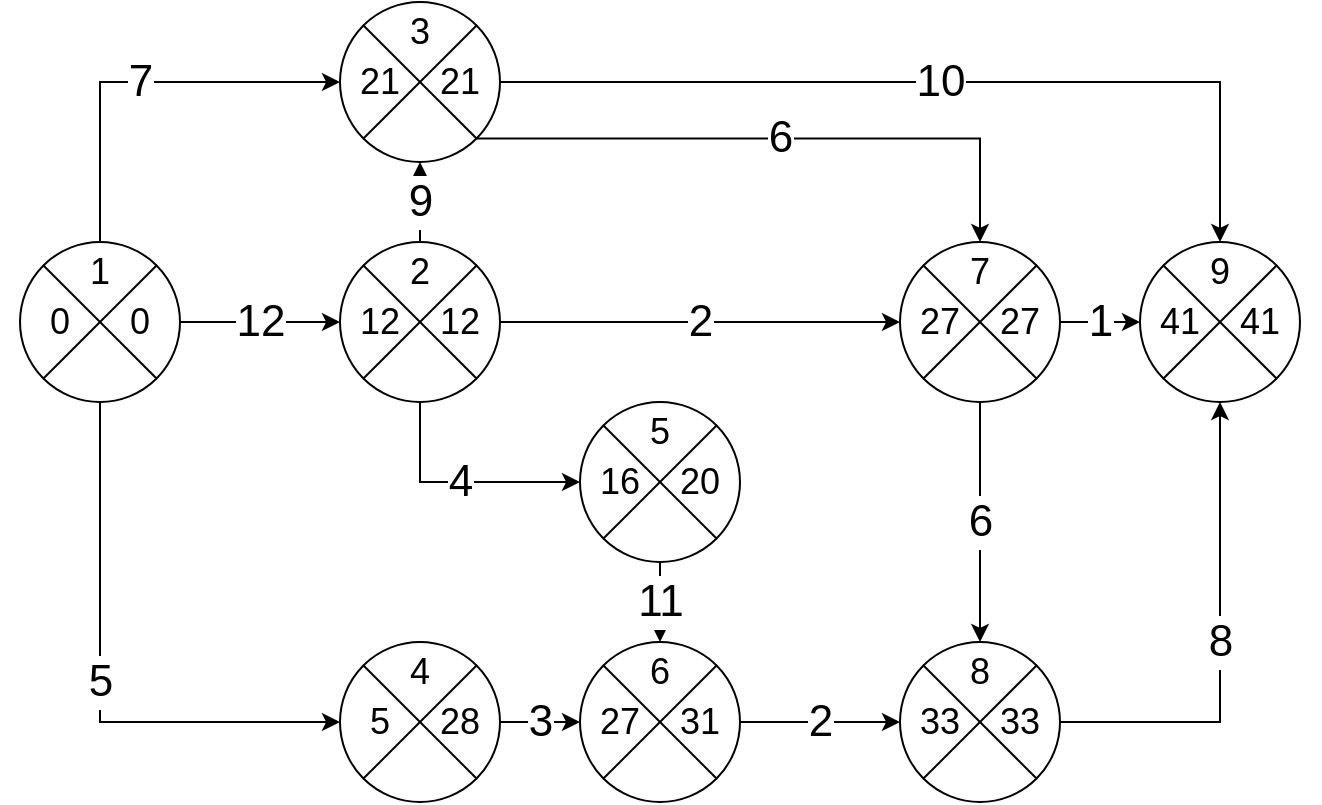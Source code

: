 <mxfile version="20.3.0" type="device"><diagram id="_rfOSDaZ_RhtG8s9SPh9" name="Page-1"><mxGraphModel dx="1770" dy="528" grid="1" gridSize="10" guides="1" tooltips="1" connect="1" arrows="1" fold="1" page="1" pageScale="1" pageWidth="850" pageHeight="1100" math="0" shadow="0"><root><mxCell id="0"/><mxCell id="1" parent="0"/><mxCell id="gHnJ42jyY0iKQTlcy2gY-12" value="7" style="rounded=0;orthogonalLoop=1;jettySize=auto;html=1;entryX=0;entryY=0.5;entryDx=0;entryDy=0;exitX=0.5;exitY=0;exitDx=0;exitDy=0;edgeStyle=orthogonalEdgeStyle;fontSize=22;" parent="1" source="gHnJ42jyY0iKQTlcy2gY-3" target="gHnJ42jyY0iKQTlcy2gY-8" edge="1"><mxGeometry relative="1" as="geometry"><mxPoint x="90" y="270" as="sourcePoint"/></mxGeometry></mxCell><mxCell id="gHnJ42jyY0iKQTlcy2gY-13" value="12" style="rounded=0;orthogonalLoop=1;jettySize=auto;html=1;exitX=1;exitY=0.5;exitDx=0;exitDy=0;entryX=0;entryY=0.5;entryDx=0;entryDy=0;fontSize=22;" parent="1" source="gHnJ42jyY0iKQTlcy2gY-3" target="gHnJ42jyY0iKQTlcy2gY-4" edge="1"><mxGeometry relative="1" as="geometry"><mxPoint x="130" y="280" as="targetPoint"/></mxGeometry></mxCell><mxCell id="gHnJ42jyY0iKQTlcy2gY-14" value="5" style="edgeStyle=orthogonalEdgeStyle;rounded=0;orthogonalLoop=1;jettySize=auto;html=1;exitX=0.5;exitY=1;exitDx=0;exitDy=0;entryX=0;entryY=0.5;entryDx=0;entryDy=0;fontSize=22;" parent="1" source="gHnJ42jyY0iKQTlcy2gY-3" target="gHnJ42jyY0iKQTlcy2gY-9" edge="1"><mxGeometry relative="1" as="geometry"/></mxCell><mxCell id="gHnJ42jyY0iKQTlcy2gY-3" value="" style="shape=sumEllipse;perimeter=ellipsePerimeter;whiteSpace=wrap;html=1;backgroundOutline=1;" parent="1" vertex="1"><mxGeometry y="320" width="80" height="80" as="geometry"/></mxCell><mxCell id="gHnJ42jyY0iKQTlcy2gY-15" value="9" style="edgeStyle=none;rounded=0;orthogonalLoop=1;jettySize=auto;html=1;exitX=0.5;exitY=0;exitDx=0;exitDy=0;entryX=0.5;entryY=1;entryDx=0;entryDy=0;fontSize=22;" parent="1" source="gHnJ42jyY0iKQTlcy2gY-4" target="gHnJ42jyY0iKQTlcy2gY-8" edge="1"><mxGeometry relative="1" as="geometry"/></mxCell><mxCell id="gHnJ42jyY0iKQTlcy2gY-16" value="4" style="edgeStyle=orthogonalEdgeStyle;rounded=0;orthogonalLoop=1;jettySize=auto;html=1;exitX=0.5;exitY=1;exitDx=0;exitDy=0;entryX=0;entryY=0.5;entryDx=0;entryDy=0;fontSize=22;" parent="1" source="gHnJ42jyY0iKQTlcy2gY-4" target="gHnJ42jyY0iKQTlcy2gY-5" edge="1"><mxGeometry relative="1" as="geometry"><Array as="points"><mxPoint x="200" y="440"/></Array></mxGeometry></mxCell><mxCell id="gHnJ42jyY0iKQTlcy2gY-23" value="2" style="edgeStyle=orthogonalEdgeStyle;rounded=0;orthogonalLoop=1;jettySize=auto;html=1;exitX=1;exitY=0.5;exitDx=0;exitDy=0;entryX=0;entryY=0.5;entryDx=0;entryDy=0;fontSize=22;" parent="1" source="gHnJ42jyY0iKQTlcy2gY-4" target="gHnJ42jyY0iKQTlcy2gY-10" edge="1"><mxGeometry relative="1" as="geometry"><Array as="points"><mxPoint x="270" y="360"/><mxPoint x="270" y="360"/></Array></mxGeometry></mxCell><mxCell id="gHnJ42jyY0iKQTlcy2gY-4" value="" style="shape=sumEllipse;perimeter=ellipsePerimeter;whiteSpace=wrap;html=1;backgroundOutline=1;" parent="1" vertex="1"><mxGeometry x="160" y="320" width="80" height="80" as="geometry"/></mxCell><mxCell id="gHnJ42jyY0iKQTlcy2gY-21" value="11" style="edgeStyle=none;rounded=0;orthogonalLoop=1;jettySize=auto;html=1;exitX=0.5;exitY=1;exitDx=0;exitDy=0;entryX=0.5;entryY=0;entryDx=0;entryDy=0;fontSize=22;" parent="1" source="gHnJ42jyY0iKQTlcy2gY-5" target="gHnJ42jyY0iKQTlcy2gY-6" edge="1"><mxGeometry relative="1" as="geometry"/></mxCell><mxCell id="gHnJ42jyY0iKQTlcy2gY-5" value="" style="shape=sumEllipse;perimeter=ellipsePerimeter;whiteSpace=wrap;html=1;backgroundOutline=1;" parent="1" vertex="1"><mxGeometry x="280" y="400" width="80" height="80" as="geometry"/></mxCell><mxCell id="gHnJ42jyY0iKQTlcy2gY-25" value="2" style="edgeStyle=none;rounded=0;orthogonalLoop=1;jettySize=auto;html=1;exitX=1;exitY=0.5;exitDx=0;exitDy=0;entryX=0;entryY=0.5;entryDx=0;entryDy=0;fontSize=22;" parent="1" source="gHnJ42jyY0iKQTlcy2gY-6" target="gHnJ42jyY0iKQTlcy2gY-7" edge="1"><mxGeometry relative="1" as="geometry"/></mxCell><mxCell id="gHnJ42jyY0iKQTlcy2gY-6" value="" style="shape=sumEllipse;perimeter=ellipsePerimeter;whiteSpace=wrap;html=1;backgroundOutline=1;" parent="1" vertex="1"><mxGeometry x="280" y="520" width="80" height="80" as="geometry"/></mxCell><mxCell id="gHnJ42jyY0iKQTlcy2gY-28" value="8" style="edgeStyle=orthogonalEdgeStyle;rounded=0;orthogonalLoop=1;jettySize=auto;html=1;entryX=0.5;entryY=1;entryDx=0;entryDy=0;fontSize=22;startArrow=none;exitX=1;exitY=0.5;exitDx=0;exitDy=0;" parent="1" source="gHnJ42jyY0iKQTlcy2gY-7" target="gHnJ42jyY0iKQTlcy2gY-11" edge="1"><mxGeometry relative="1" as="geometry"><Array as="points"/></mxGeometry></mxCell><mxCell id="gHnJ42jyY0iKQTlcy2gY-7" value="" style="shape=sumEllipse;perimeter=ellipsePerimeter;whiteSpace=wrap;html=1;backgroundOutline=1;" parent="1" vertex="1"><mxGeometry x="440" y="520" width="80" height="80" as="geometry"/></mxCell><mxCell id="gHnJ42jyY0iKQTlcy2gY-17" value="6" style="edgeStyle=orthogonalEdgeStyle;rounded=0;orthogonalLoop=1;jettySize=auto;html=1;exitX=1;exitY=1;exitDx=0;exitDy=0;entryX=0.5;entryY=0;entryDx=0;entryDy=0;fontSize=22;" parent="1" source="gHnJ42jyY0iKQTlcy2gY-8" target="gHnJ42jyY0iKQTlcy2gY-10" edge="1"><mxGeometry relative="1" as="geometry"><Array as="points"><mxPoint x="480" y="268"/></Array></mxGeometry></mxCell><mxCell id="gHnJ42jyY0iKQTlcy2gY-19" value="10" style="edgeStyle=orthogonalEdgeStyle;rounded=0;orthogonalLoop=1;jettySize=auto;html=1;exitX=1;exitY=0.5;exitDx=0;exitDy=0;entryX=0.5;entryY=0;entryDx=0;entryDy=0;fontSize=22;" parent="1" source="gHnJ42jyY0iKQTlcy2gY-8" target="gHnJ42jyY0iKQTlcy2gY-11" edge="1"><mxGeometry relative="1" as="geometry"/></mxCell><mxCell id="gHnJ42jyY0iKQTlcy2gY-8" value="" style="shape=sumEllipse;perimeter=ellipsePerimeter;whiteSpace=wrap;html=1;backgroundOutline=1;" parent="1" vertex="1"><mxGeometry x="160" y="200" width="80" height="80" as="geometry"/></mxCell><mxCell id="gHnJ42jyY0iKQTlcy2gY-20" value="3" style="edgeStyle=orthogonalEdgeStyle;rounded=0;orthogonalLoop=1;jettySize=auto;html=1;exitX=1;exitY=0.5;exitDx=0;exitDy=0;entryX=0;entryY=0.5;entryDx=0;entryDy=0;fontSize=22;" parent="1" source="gHnJ42jyY0iKQTlcy2gY-9" target="gHnJ42jyY0iKQTlcy2gY-6" edge="1"><mxGeometry relative="1" as="geometry"/></mxCell><mxCell id="gHnJ42jyY0iKQTlcy2gY-9" value="" style="shape=sumEllipse;perimeter=ellipsePerimeter;whiteSpace=wrap;html=1;backgroundOutline=1;" parent="1" vertex="1"><mxGeometry x="160" y="520" width="80" height="80" as="geometry"/></mxCell><mxCell id="gHnJ42jyY0iKQTlcy2gY-26" value="6" style="edgeStyle=orthogonalEdgeStyle;rounded=0;orthogonalLoop=1;jettySize=auto;html=1;exitX=0.5;exitY=1;exitDx=0;exitDy=0;entryX=0.5;entryY=0;entryDx=0;entryDy=0;fontSize=22;" parent="1" source="gHnJ42jyY0iKQTlcy2gY-10" target="gHnJ42jyY0iKQTlcy2gY-7" edge="1"><mxGeometry relative="1" as="geometry"><Array as="points"/></mxGeometry></mxCell><mxCell id="gHnJ42jyY0iKQTlcy2gY-27" value="1" style="edgeStyle=none;rounded=0;orthogonalLoop=1;jettySize=auto;html=1;exitX=1;exitY=0.5;exitDx=0;exitDy=0;entryX=0;entryY=0.5;entryDx=0;entryDy=0;fontSize=22;" parent="1" source="gHnJ42jyY0iKQTlcy2gY-10" target="gHnJ42jyY0iKQTlcy2gY-11" edge="1"><mxGeometry relative="1" as="geometry"/></mxCell><mxCell id="gHnJ42jyY0iKQTlcy2gY-10" value="" style="shape=sumEllipse;perimeter=ellipsePerimeter;whiteSpace=wrap;html=1;backgroundOutline=1;" parent="1" vertex="1"><mxGeometry x="440" y="320" width="80" height="80" as="geometry"/></mxCell><mxCell id="gHnJ42jyY0iKQTlcy2gY-11" value="" style="shape=sumEllipse;perimeter=ellipsePerimeter;whiteSpace=wrap;html=1;backgroundOutline=1;" parent="1" vertex="1"><mxGeometry x="560" y="320" width="80" height="80" as="geometry"/></mxCell><mxCell id="ZklzuKJZDW8RKCO_YQ__-1" value="1" style="text;html=1;strokeColor=none;fillColor=none;align=center;verticalAlign=middle;whiteSpace=wrap;rounded=0;fontSize=18;" vertex="1" parent="1"><mxGeometry x="10" y="320" width="60" height="30" as="geometry"/></mxCell><mxCell id="ZklzuKJZDW8RKCO_YQ__-3" value="0" style="text;html=1;strokeColor=none;fillColor=none;align=center;verticalAlign=middle;whiteSpace=wrap;rounded=0;fontSize=18;" vertex="1" parent="1"><mxGeometry x="-10" y="345" width="60" height="30" as="geometry"/></mxCell><mxCell id="ZklzuKJZDW8RKCO_YQ__-4" value="0" style="text;html=1;strokeColor=none;fillColor=none;align=center;verticalAlign=middle;whiteSpace=wrap;rounded=0;fontSize=18;" vertex="1" parent="1"><mxGeometry x="30" y="345" width="60" height="30" as="geometry"/></mxCell><mxCell id="ZklzuKJZDW8RKCO_YQ__-5" value="2" style="text;html=1;strokeColor=none;fillColor=none;align=center;verticalAlign=middle;whiteSpace=wrap;rounded=0;fontSize=18;" vertex="1" parent="1"><mxGeometry x="170" y="320" width="60" height="30" as="geometry"/></mxCell><mxCell id="ZklzuKJZDW8RKCO_YQ__-7" value="12" style="text;html=1;strokeColor=none;fillColor=none;align=center;verticalAlign=middle;whiteSpace=wrap;rounded=0;fontSize=18;" vertex="1" parent="1"><mxGeometry x="150" y="345" width="60" height="30" as="geometry"/></mxCell><mxCell id="ZklzuKJZDW8RKCO_YQ__-8" value="12" style="text;html=1;strokeColor=none;fillColor=none;align=center;verticalAlign=middle;whiteSpace=wrap;rounded=0;fontSize=18;" vertex="1" parent="1"><mxGeometry x="190" y="345" width="60" height="30" as="geometry"/></mxCell><mxCell id="ZklzuKJZDW8RKCO_YQ__-9" value="3" style="text;html=1;strokeColor=none;fillColor=none;align=center;verticalAlign=middle;whiteSpace=wrap;rounded=0;fontSize=18;" vertex="1" parent="1"><mxGeometry x="170" y="200" width="60" height="30" as="geometry"/></mxCell><mxCell id="ZklzuKJZDW8RKCO_YQ__-11" value="21" style="text;html=1;strokeColor=none;fillColor=none;align=center;verticalAlign=middle;whiteSpace=wrap;rounded=0;fontSize=18;" vertex="1" parent="1"><mxGeometry x="150" y="225" width="60" height="30" as="geometry"/></mxCell><mxCell id="ZklzuKJZDW8RKCO_YQ__-12" value="21" style="text;html=1;strokeColor=none;fillColor=none;align=center;verticalAlign=middle;whiteSpace=wrap;rounded=0;fontSize=18;" vertex="1" parent="1"><mxGeometry x="190" y="225" width="60" height="30" as="geometry"/></mxCell><mxCell id="ZklzuKJZDW8RKCO_YQ__-13" value="4" style="text;html=1;strokeColor=none;fillColor=none;align=center;verticalAlign=middle;whiteSpace=wrap;rounded=0;fontSize=18;" vertex="1" parent="1"><mxGeometry x="170" y="520" width="60" height="30" as="geometry"/></mxCell><mxCell id="ZklzuKJZDW8RKCO_YQ__-15" value="5" style="text;html=1;strokeColor=none;fillColor=none;align=center;verticalAlign=middle;whiteSpace=wrap;rounded=0;fontSize=18;" vertex="1" parent="1"><mxGeometry x="150" y="545" width="60" height="30" as="geometry"/></mxCell><mxCell id="ZklzuKJZDW8RKCO_YQ__-16" value="28" style="text;html=1;strokeColor=none;fillColor=none;align=center;verticalAlign=middle;whiteSpace=wrap;rounded=0;fontSize=18;" vertex="1" parent="1"><mxGeometry x="190" y="545" width="60" height="30" as="geometry"/></mxCell><mxCell id="ZklzuKJZDW8RKCO_YQ__-17" value="5" style="text;html=1;strokeColor=none;fillColor=none;align=center;verticalAlign=middle;whiteSpace=wrap;rounded=0;fontSize=18;" vertex="1" parent="1"><mxGeometry x="290" y="400" width="60" height="30" as="geometry"/></mxCell><mxCell id="ZklzuKJZDW8RKCO_YQ__-19" value="16" style="text;html=1;strokeColor=none;fillColor=none;align=center;verticalAlign=middle;whiteSpace=wrap;rounded=0;fontSize=18;" vertex="1" parent="1"><mxGeometry x="270" y="425" width="60" height="30" as="geometry"/></mxCell><mxCell id="ZklzuKJZDW8RKCO_YQ__-20" value="20" style="text;html=1;strokeColor=none;fillColor=none;align=center;verticalAlign=middle;whiteSpace=wrap;rounded=0;fontSize=18;" vertex="1" parent="1"><mxGeometry x="310" y="425" width="60" height="30" as="geometry"/></mxCell><mxCell id="ZklzuKJZDW8RKCO_YQ__-21" value="6" style="text;html=1;strokeColor=none;fillColor=none;align=center;verticalAlign=middle;whiteSpace=wrap;rounded=0;fontSize=18;" vertex="1" parent="1"><mxGeometry x="290" y="520" width="60" height="30" as="geometry"/></mxCell><mxCell id="ZklzuKJZDW8RKCO_YQ__-23" value="27" style="text;html=1;strokeColor=none;fillColor=none;align=center;verticalAlign=middle;whiteSpace=wrap;rounded=0;fontSize=18;" vertex="1" parent="1"><mxGeometry x="270" y="545" width="60" height="30" as="geometry"/></mxCell><mxCell id="ZklzuKJZDW8RKCO_YQ__-24" value="31" style="text;html=1;strokeColor=none;fillColor=none;align=center;verticalAlign=middle;whiteSpace=wrap;rounded=0;fontSize=18;" vertex="1" parent="1"><mxGeometry x="310" y="545" width="60" height="30" as="geometry"/></mxCell><mxCell id="ZklzuKJZDW8RKCO_YQ__-25" value="8" style="text;html=1;strokeColor=none;fillColor=none;align=center;verticalAlign=middle;whiteSpace=wrap;rounded=0;fontSize=18;" vertex="1" parent="1"><mxGeometry x="450" y="520" width="60" height="30" as="geometry"/></mxCell><mxCell id="ZklzuKJZDW8RKCO_YQ__-27" value="33" style="text;html=1;strokeColor=none;fillColor=none;align=center;verticalAlign=middle;whiteSpace=wrap;rounded=0;fontSize=18;" vertex="1" parent="1"><mxGeometry x="430" y="545" width="60" height="30" as="geometry"/></mxCell><mxCell id="ZklzuKJZDW8RKCO_YQ__-29" value="7" style="text;html=1;strokeColor=none;fillColor=none;align=center;verticalAlign=middle;whiteSpace=wrap;rounded=0;fontSize=18;" vertex="1" parent="1"><mxGeometry x="450" y="320" width="60" height="30" as="geometry"/></mxCell><mxCell id="ZklzuKJZDW8RKCO_YQ__-31" value="27" style="text;html=1;strokeColor=none;fillColor=none;align=center;verticalAlign=middle;whiteSpace=wrap;rounded=0;fontSize=18;" vertex="1" parent="1"><mxGeometry x="430" y="345" width="60" height="30" as="geometry"/></mxCell><mxCell id="ZklzuKJZDW8RKCO_YQ__-32" value="27" style="text;html=1;strokeColor=none;fillColor=none;align=center;verticalAlign=middle;whiteSpace=wrap;rounded=0;fontSize=18;" vertex="1" parent="1"><mxGeometry x="470" y="345" width="60" height="30" as="geometry"/></mxCell><mxCell id="ZklzuKJZDW8RKCO_YQ__-33" value="9" style="text;html=1;strokeColor=none;fillColor=none;align=center;verticalAlign=middle;whiteSpace=wrap;rounded=0;fontSize=18;" vertex="1" parent="1"><mxGeometry x="570" y="320" width="60" height="30" as="geometry"/></mxCell><mxCell id="ZklzuKJZDW8RKCO_YQ__-35" value="41" style="text;html=1;strokeColor=none;fillColor=none;align=center;verticalAlign=middle;whiteSpace=wrap;rounded=0;fontSize=18;" vertex="1" parent="1"><mxGeometry x="550" y="345" width="60" height="30" as="geometry"/></mxCell><mxCell id="ZklzuKJZDW8RKCO_YQ__-36" value="41" style="text;html=1;strokeColor=none;fillColor=none;align=center;verticalAlign=middle;whiteSpace=wrap;rounded=0;fontSize=18;" vertex="1" parent="1"><mxGeometry x="590" y="345" width="60" height="30" as="geometry"/></mxCell><mxCell id="ZklzuKJZDW8RKCO_YQ__-28" value="33" style="text;html=1;strokeColor=none;fillColor=none;align=center;verticalAlign=middle;whiteSpace=wrap;rounded=0;fontSize=18;" vertex="1" parent="1"><mxGeometry x="470" y="545" width="60" height="30" as="geometry"/></mxCell></root></mxGraphModel></diagram></mxfile>